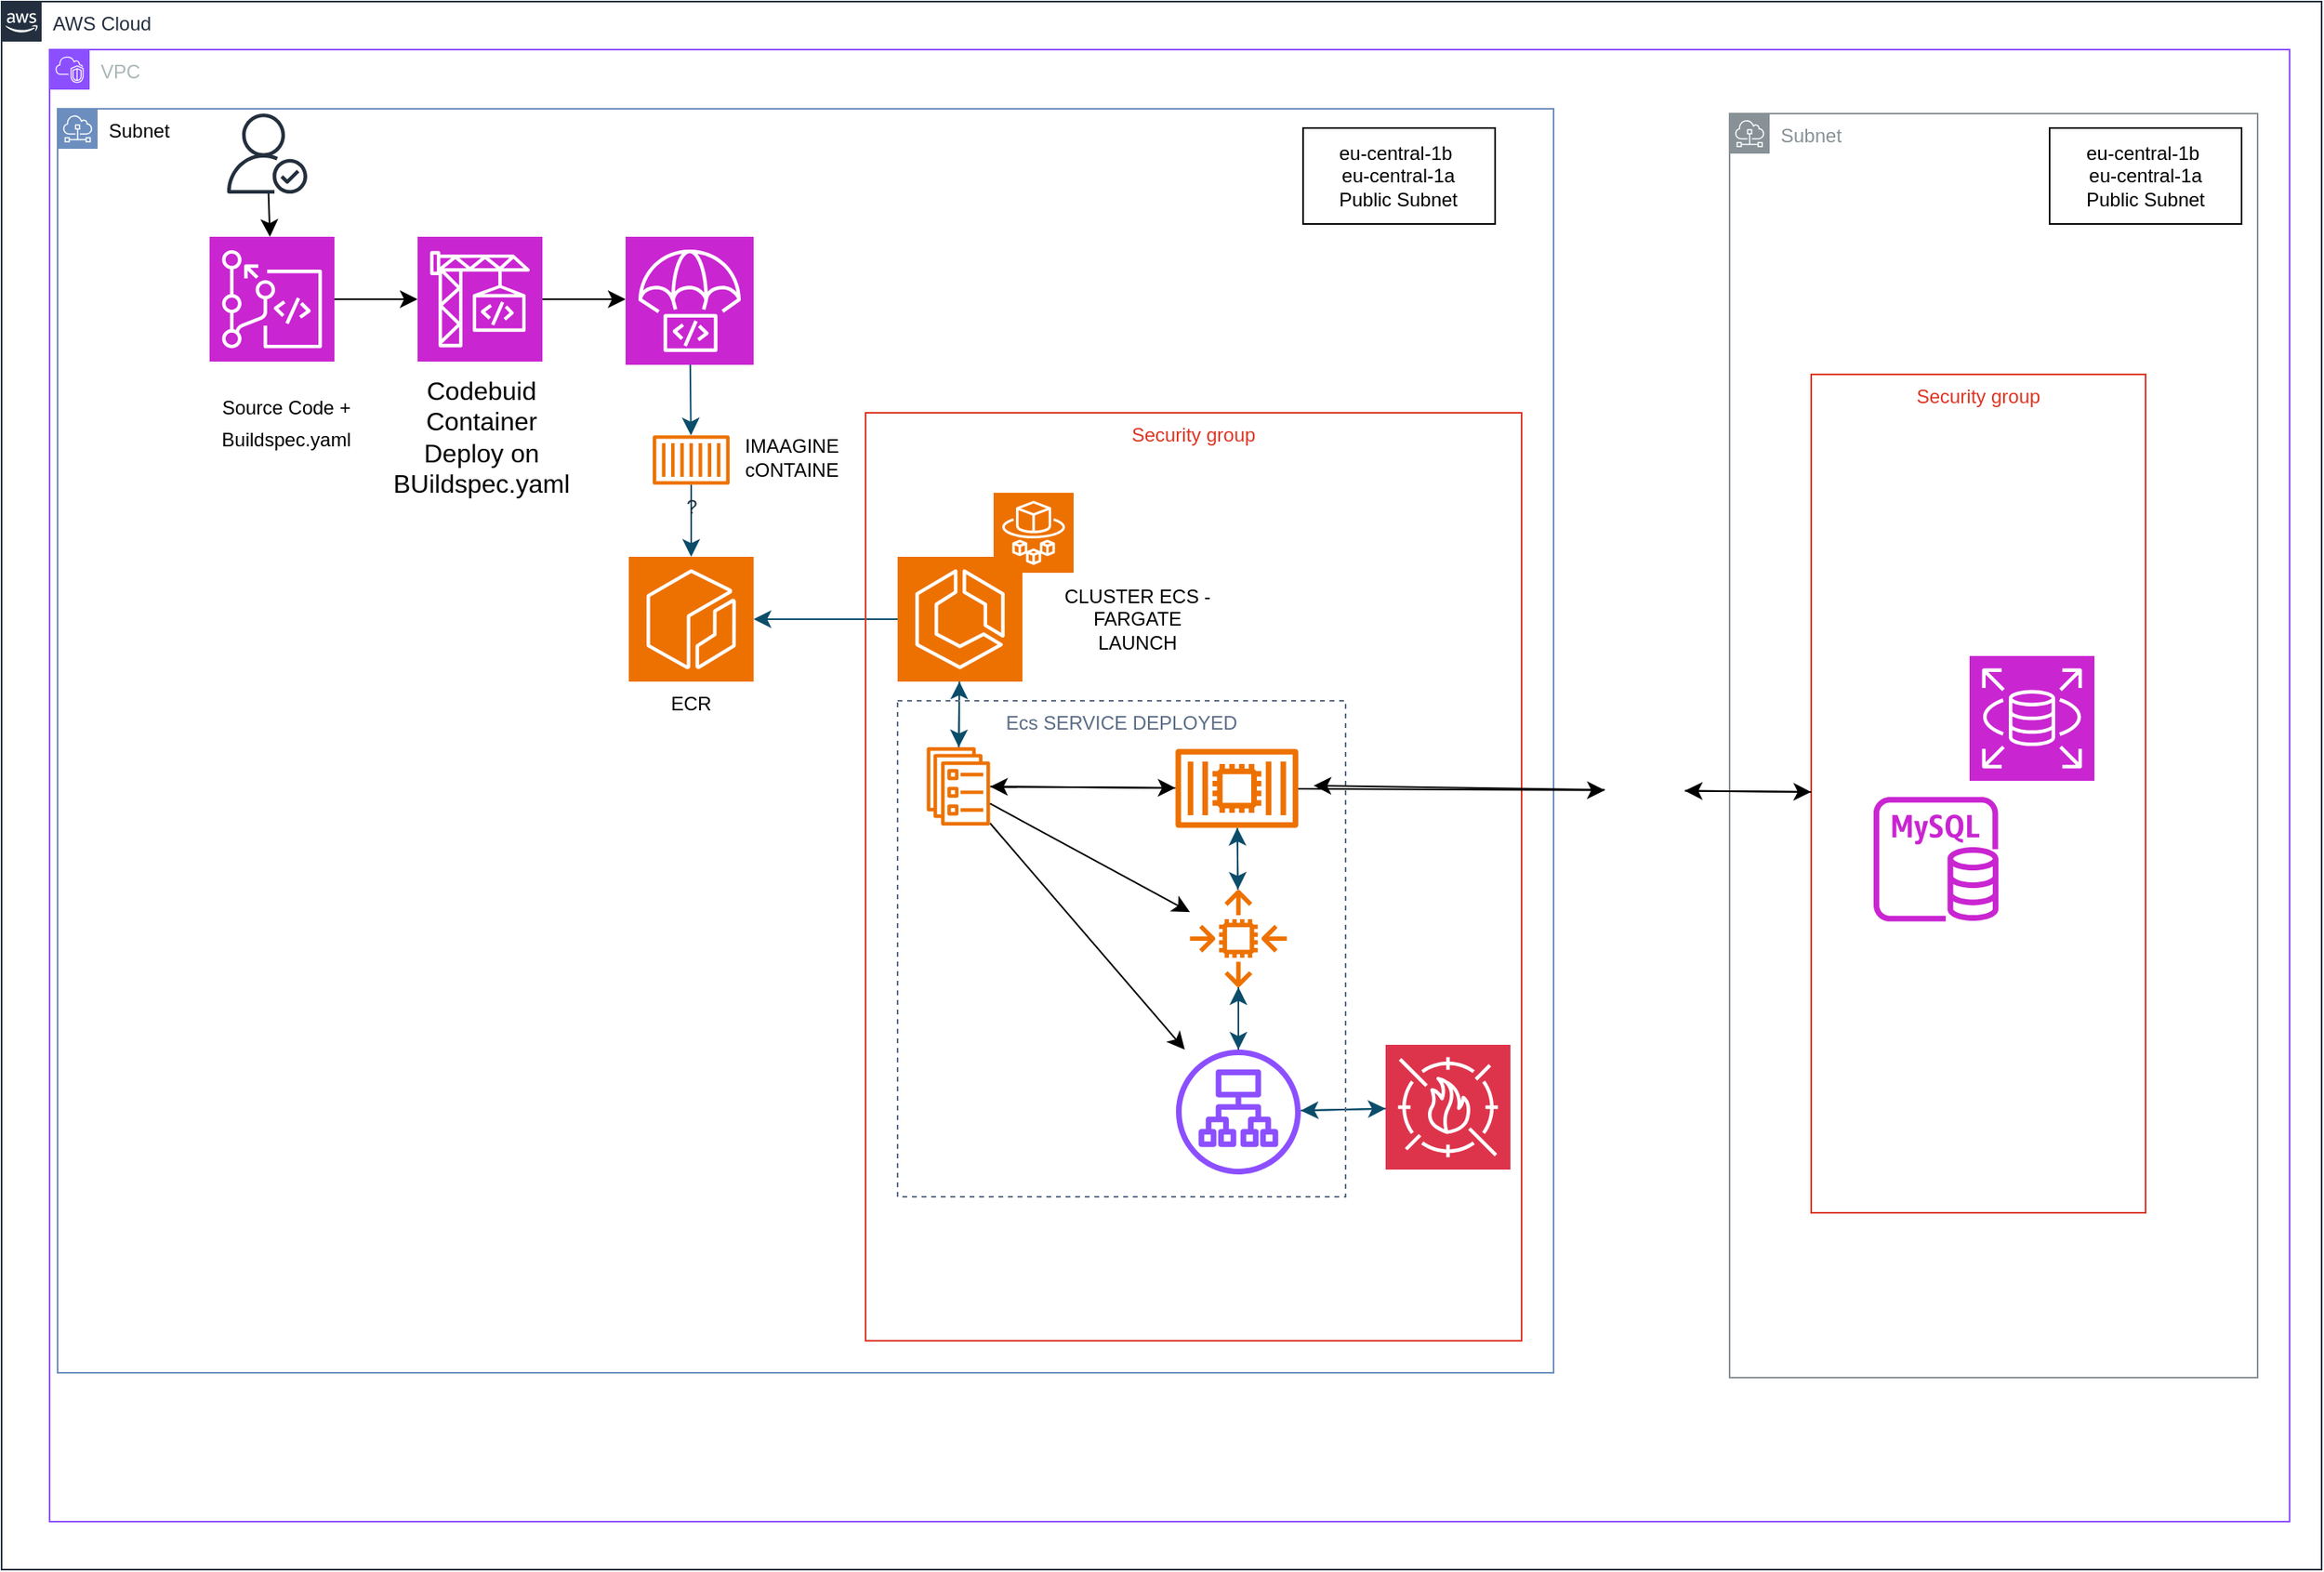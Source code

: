 <mxfile version="24.2.1" type="device" pages="2">
  <diagram id="Ht1M8jgEwFfnCIfOTk4-" name="Page-1">
    <mxGraphModel dx="2074" dy="1679" grid="1" gridSize="10" guides="1" tooltips="1" connect="1" arrows="1" fold="1" page="1" pageScale="1" pageWidth="1169" pageHeight="827" math="0" shadow="0">
      <root>
        <mxCell id="0" />
        <mxCell id="1" parent="0" />
        <mxCell id="UEzPUAAOIrF-is8g5C7q-107" value="" style="rounded=0;whiteSpace=wrap;html=1;labelBackgroundColor=none;fillColor=none;container=1;pointerEvents=0;collapsible=0;recursiveResize=0;strokeColor=none;" parent="1" vertex="1">
          <mxGeometry x="170" y="57" width="1400" height="733" as="geometry" />
        </mxCell>
        <mxCell id="wuM9vbmEsTmZqt_nUGYa-3" style="edgeStyle=none;curved=1;rounded=0;orthogonalLoop=1;jettySize=auto;html=1;fontSize=12;startSize=8;endSize=8;" parent="UEzPUAAOIrF-is8g5C7q-107" source="WlgoB8xV70YwmdUqYnxU-7" target="WlgoB8xV70YwmdUqYnxU-8" edge="1">
          <mxGeometry relative="1" as="geometry" />
        </mxCell>
        <mxCell id="WlgoB8xV70YwmdUqYnxU-7" value="" style="sketch=0;points=[[0,0,0],[0.25,0,0],[0.5,0,0],[0.75,0,0],[1,0,0],[0,1,0],[0.25,1,0],[0.5,1,0],[0.75,1,0],[1,1,0],[0,0.25,0],[0,0.5,0],[0,0.75,0],[1,0.25,0],[1,0.5,0],[1,0.75,0]];outlineConnect=0;fontColor=#232F3E;fillColor=#C925D1;strokeColor=#ffffff;dashed=0;verticalLabelPosition=bottom;verticalAlign=top;align=center;html=1;fontSize=12;fontStyle=0;aspect=fixed;shape=mxgraph.aws4.resourceIcon;resIcon=mxgraph.aws4.codecommit;" parent="UEzPUAAOIrF-is8g5C7q-107" vertex="1">
          <mxGeometry x="100" y="20" width="78" height="78" as="geometry" />
        </mxCell>
        <mxCell id="wuM9vbmEsTmZqt_nUGYa-12" style="edgeStyle=none;curved=1;rounded=0;orthogonalLoop=1;jettySize=auto;html=1;fontSize=12;startSize=8;endSize=8;" parent="UEzPUAAOIrF-is8g5C7q-107" source="WlgoB8xV70YwmdUqYnxU-8" edge="1">
          <mxGeometry relative="1" as="geometry">
            <mxPoint x="360" y="59" as="targetPoint" />
          </mxGeometry>
        </mxCell>
        <mxCell id="WlgoB8xV70YwmdUqYnxU-8" value="" style="sketch=0;points=[[0,0,0],[0.25,0,0],[0.5,0,0],[0.75,0,0],[1,0,0],[0,1,0],[0.25,1,0],[0.5,1,0],[0.75,1,0],[1,1,0],[0,0.25,0],[0,0.5,0],[0,0.75,0],[1,0.25,0],[1,0.5,0],[1,0.75,0]];outlineConnect=0;fontColor=#232F3E;fillColor=#C925D1;strokeColor=#ffffff;dashed=0;verticalLabelPosition=bottom;verticalAlign=top;align=center;html=1;fontSize=12;fontStyle=0;aspect=fixed;shape=mxgraph.aws4.resourceIcon;resIcon=mxgraph.aws4.codebuild;" parent="UEzPUAAOIrF-is8g5C7q-107" vertex="1">
          <mxGeometry x="230" y="20" width="78" height="78" as="geometry" />
        </mxCell>
        <mxCell id="wuM9vbmEsTmZqt_nUGYa-4" value="&lt;font style=&quot;font-size: 12px;&quot;&gt;Source Code + Buildspec.yaml&lt;/font&gt;" style="text;strokeColor=none;fillColor=none;html=1;align=center;verticalAlign=middle;whiteSpace=wrap;rounded=0;fontSize=16;" parent="UEzPUAAOIrF-is8g5C7q-107" vertex="1">
          <mxGeometry x="118" y="120" width="60" height="30" as="geometry" />
        </mxCell>
        <mxCell id="wuM9vbmEsTmZqt_nUGYa-11" value="Codebuid Container Deploy on BUildspec.yaml" style="text;strokeColor=none;fillColor=none;html=1;align=center;verticalAlign=middle;whiteSpace=wrap;rounded=0;fontSize=16;" parent="UEzPUAAOIrF-is8g5C7q-107" vertex="1">
          <mxGeometry x="260" y="140" width="20" height="10" as="geometry" />
        </mxCell>
        <mxCell id="wuM9vbmEsTmZqt_nUGYa-15" value="" style="sketch=0;points=[[0,0,0],[0.25,0,0],[0.5,0,0],[0.75,0,0],[1,0,0],[0,1,0],[0.25,1,0],[0.5,1,0],[0.75,1,0],[1,1,0],[0,0.25,0],[0,0.5,0],[0,0.75,0],[1,0.25,0],[1,0.5,0],[1,0.75,0]];outlineConnect=0;fontColor=#232F3E;fillColor=#ED7100;strokeColor=#ffffff;dashed=0;verticalLabelPosition=bottom;verticalAlign=top;align=center;html=1;fontSize=12;fontStyle=0;aspect=fixed;shape=mxgraph.aws4.resourceIcon;resIcon=mxgraph.aws4.ecr;" parent="UEzPUAAOIrF-is8g5C7q-107" vertex="1">
          <mxGeometry x="362" y="220" width="78" height="78" as="geometry" />
        </mxCell>
        <mxCell id="wuM9vbmEsTmZqt_nUGYa-40" style="edgeStyle=none;curved=1;rounded=0;orthogonalLoop=1;jettySize=auto;html=1;strokeColor=#0B4D6A;fontSize=12;startSize=8;endSize=8;" parent="UEzPUAAOIrF-is8g5C7q-107" source="wuM9vbmEsTmZqt_nUGYa-22" target="wuM9vbmEsTmZqt_nUGYa-37" edge="1">
          <mxGeometry relative="1" as="geometry" />
        </mxCell>
        <mxCell id="wuM9vbmEsTmZqt_nUGYa-22" value="" style="sketch=0;points=[[0,0,0],[0.25,0,0],[0.5,0,0],[0.75,0,0],[1,0,0],[0,1,0],[0.25,1,0],[0.5,1,0],[0.75,1,0],[1,1,0],[0,0.25,0],[0,0.5,0],[0,0.75,0],[1,0.25,0],[1,0.5,0],[1,0.75,0]];outlineConnect=0;fontColor=#232F3E;fillColor=#ED7100;strokeColor=#ffffff;dashed=0;verticalLabelPosition=bottom;verticalAlign=top;align=center;html=1;fontSize=12;fontStyle=0;aspect=fixed;shape=mxgraph.aws4.resourceIcon;resIcon=mxgraph.aws4.ecs;" parent="UEzPUAAOIrF-is8g5C7q-107" vertex="1">
          <mxGeometry x="530" y="220" width="78" height="78" as="geometry" />
        </mxCell>
        <mxCell id="wuM9vbmEsTmZqt_nUGYa-23" style="edgeStyle=none;curved=1;rounded=0;orthogonalLoop=1;jettySize=auto;html=1;entryX=1;entryY=0.5;entryDx=0;entryDy=0;entryPerimeter=0;strokeColor=#0B4D6A;fontSize=12;startSize=8;endSize=8;" parent="UEzPUAAOIrF-is8g5C7q-107" source="wuM9vbmEsTmZqt_nUGYa-22" target="wuM9vbmEsTmZqt_nUGYa-15" edge="1">
          <mxGeometry relative="1" as="geometry" />
        </mxCell>
        <mxCell id="wuM9vbmEsTmZqt_nUGYa-16" value="" style="sketch=0;points=[[0,0,0],[0.25,0,0],[0.5,0,0],[0.75,0,0],[1,0,0],[0,1,0],[0.25,1,0],[0.5,1,0],[0.75,1,0],[1,1,0],[0,0.25,0],[0,0.5,0],[0,0.75,0],[1,0.25,0],[1,0.5,0],[1,0.75,0]];outlineConnect=0;fontColor=#232F3E;fillColor=#C925D1;strokeColor=#ffffff;dashed=0;verticalLabelPosition=bottom;verticalAlign=top;align=center;html=1;fontSize=12;fontStyle=0;aspect=fixed;shape=mxgraph.aws4.resourceIcon;resIcon=mxgraph.aws4.codedeploy;" parent="UEzPUAAOIrF-is8g5C7q-107" vertex="1">
          <mxGeometry x="360" y="20" width="80" height="80" as="geometry" />
        </mxCell>
        <mxCell id="WlgoB8xV70YwmdUqYnxU-2" style="edgeStyle=none;curved=1;rounded=0;orthogonalLoop=1;jettySize=auto;html=1;exitX=0;exitY=0.5;exitDx=0;exitDy=0;fontSize=12;startSize=8;endSize=8;" parent="UEzPUAAOIrF-is8g5C7q-107" edge="1">
          <mxGeometry relative="1" as="geometry">
            <mxPoint x="60" y="315" as="sourcePoint" />
            <mxPoint x="60" y="315" as="targetPoint" />
          </mxGeometry>
        </mxCell>
        <mxCell id="wuM9vbmEsTmZqt_nUGYa-17" style="edgeStyle=none;curved=1;rounded=0;orthogonalLoop=1;jettySize=auto;html=1;strokeColor=#0B4D6A;fontSize=12;startSize=8;endSize=8;" parent="UEzPUAAOIrF-is8g5C7q-107" source="wuM9vbmEsTmZqt_nUGYa-20" target="wuM9vbmEsTmZqt_nUGYa-15" edge="1">
          <mxGeometry relative="1" as="geometry" />
        </mxCell>
        <mxCell id="wuM9vbmEsTmZqt_nUGYa-21" value="" style="edgeStyle=none;curved=1;rounded=0;orthogonalLoop=1;jettySize=auto;html=1;strokeColor=#0B4D6A;fontSize=12;startSize=8;endSize=8;" parent="UEzPUAAOIrF-is8g5C7q-107" source="wuM9vbmEsTmZqt_nUGYa-16" target="wuM9vbmEsTmZqt_nUGYa-20" edge="1">
          <mxGeometry relative="1" as="geometry">
            <mxPoint x="400" y="100" as="sourcePoint" />
            <mxPoint x="401" y="275" as="targetPoint" />
          </mxGeometry>
        </mxCell>
        <mxCell id="wuM9vbmEsTmZqt_nUGYa-20" value="?" style="sketch=0;outlineConnect=0;fontColor=#232F3E;gradientColor=none;fillColor=#ED7100;strokeColor=none;dashed=0;verticalLabelPosition=bottom;verticalAlign=top;align=center;html=1;fontSize=12;fontStyle=0;aspect=fixed;pointerEvents=1;shape=mxgraph.aws4.container_1;" parent="UEzPUAAOIrF-is8g5C7q-107" vertex="1">
          <mxGeometry x="377" y="144" width="48" height="31" as="geometry" />
        </mxCell>
        <mxCell id="wuM9vbmEsTmZqt_nUGYa-29" value="ECR" style="whiteSpace=wrap;html=1;strokeColor=none;fillColor=none;" parent="UEzPUAAOIrF-is8g5C7q-107" vertex="1">
          <mxGeometry x="362" y="282" width="78" height="60" as="geometry" />
        </mxCell>
        <mxCell id="wuM9vbmEsTmZqt_nUGYa-32" value="CLUSTER ECS - FARGATE LAUNCH" style="whiteSpace=wrap;html=1;strokeColor=none;fillColor=none;" parent="UEzPUAAOIrF-is8g5C7q-107" vertex="1">
          <mxGeometry x="630" y="225" width="100" height="68" as="geometry" />
        </mxCell>
        <mxCell id="wuM9vbmEsTmZqt_nUGYa-33" value="IMAAGINE cONTAINE" style="whiteSpace=wrap;html=1;fillColor=none;strokeColor=none;" parent="UEzPUAAOIrF-is8g5C7q-107" vertex="1">
          <mxGeometry x="404" y="127.5" width="120" height="60" as="geometry" />
        </mxCell>
        <mxCell id="wuM9vbmEsTmZqt_nUGYa-67" value="" style="edgeStyle=none;curved=1;rounded=0;orthogonalLoop=1;jettySize=auto;html=1;fontSize=12;startSize=8;endSize=8;" parent="UEzPUAAOIrF-is8g5C7q-107" source="wuM9vbmEsTmZqt_nUGYa-37" target="wuM9vbmEsTmZqt_nUGYa-43" edge="1">
          <mxGeometry relative="1" as="geometry" />
        </mxCell>
        <mxCell id="wuM9vbmEsTmZqt_nUGYa-84" style="edgeStyle=none;curved=1;rounded=0;orthogonalLoop=1;jettySize=auto;html=1;fontSize=12;startSize=8;endSize=8;" parent="UEzPUAAOIrF-is8g5C7q-107" source="wuM9vbmEsTmZqt_nUGYa-37" target="wuM9vbmEsTmZqt_nUGYa-45" edge="1">
          <mxGeometry relative="1" as="geometry" />
        </mxCell>
        <mxCell id="wuM9vbmEsTmZqt_nUGYa-37" value="" style="sketch=0;outlineConnect=0;fontColor=#232F3E;gradientColor=none;fillColor=#ED7100;strokeColor=none;dashed=0;verticalLabelPosition=bottom;verticalAlign=top;align=center;html=1;fontSize=12;fontStyle=0;aspect=fixed;pointerEvents=1;shape=mxgraph.aws4.ecs_service;" parent="UEzPUAAOIrF-is8g5C7q-107" vertex="1">
          <mxGeometry x="548.1" y="339" width="39.81" height="49" as="geometry" />
        </mxCell>
        <mxCell id="wuM9vbmEsTmZqt_nUGYa-38" style="edgeStyle=none;curved=1;rounded=0;orthogonalLoop=1;jettySize=auto;html=1;strokeColor=#0B4D6A;fontSize=12;startSize=8;endSize=8;" parent="UEzPUAAOIrF-is8g5C7q-107" source="wuM9vbmEsTmZqt_nUGYa-37" target="wuM9vbmEsTmZqt_nUGYa-22" edge="1">
          <mxGeometry relative="1" as="geometry" />
        </mxCell>
        <mxCell id="wuM9vbmEsTmZqt_nUGYa-48" value="" style="edgeStyle=none;curved=1;rounded=0;orthogonalLoop=1;jettySize=auto;html=1;strokeColor=#0B4D6A;fontSize=12;startSize=8;endSize=8;" parent="UEzPUAAOIrF-is8g5C7q-107" source="wuM9vbmEsTmZqt_nUGYa-43" target="wuM9vbmEsTmZqt_nUGYa-46" edge="1">
          <mxGeometry relative="1" as="geometry" />
        </mxCell>
        <mxCell id="wuM9vbmEsTmZqt_nUGYa-68" value="" style="edgeStyle=none;curved=1;rounded=0;orthogonalLoop=1;jettySize=auto;html=1;fontSize=12;startSize=8;endSize=8;" parent="UEzPUAAOIrF-is8g5C7q-107" source="wuM9vbmEsTmZqt_nUGYa-43" target="wuM9vbmEsTmZqt_nUGYa-37" edge="1">
          <mxGeometry relative="1" as="geometry" />
        </mxCell>
        <mxCell id="wuM9vbmEsTmZqt_nUGYa-43" value="" style="sketch=0;outlineConnect=0;fontColor=#232F3E;gradientColor=none;fillColor=#ED7100;strokeColor=none;dashed=0;verticalLabelPosition=bottom;verticalAlign=top;align=center;html=1;fontSize=12;fontStyle=0;aspect=fixed;pointerEvents=1;shape=mxgraph.aws4.container_2;" parent="UEzPUAAOIrF-is8g5C7q-107" vertex="1">
          <mxGeometry x="703.71" y="340" width="76.71" height="49.54" as="geometry" />
        </mxCell>
        <mxCell id="wuM9vbmEsTmZqt_nUGYa-49" value="" style="edgeStyle=none;curved=1;rounded=0;orthogonalLoop=1;jettySize=auto;html=1;strokeColor=#0B4D6A;fontSize=12;startSize=8;endSize=8;" parent="UEzPUAAOIrF-is8g5C7q-107" source="wuM9vbmEsTmZqt_nUGYa-45" target="wuM9vbmEsTmZqt_nUGYa-46" edge="1">
          <mxGeometry relative="1" as="geometry" />
        </mxCell>
        <mxCell id="wuM9vbmEsTmZqt_nUGYa-53" value="" style="edgeStyle=none;curved=1;rounded=0;orthogonalLoop=1;jettySize=auto;html=1;strokeColor=#0B4D6A;fontSize=12;startSize=8;endSize=8;" parent="UEzPUAAOIrF-is8g5C7q-107" source="wuM9vbmEsTmZqt_nUGYa-45" target="wuM9vbmEsTmZqt_nUGYa-51" edge="1">
          <mxGeometry relative="1" as="geometry" />
        </mxCell>
        <mxCell id="wuM9vbmEsTmZqt_nUGYa-45" value="" style="sketch=0;outlineConnect=0;fontColor=#232F3E;gradientColor=none;fillColor=#8C4FFF;strokeColor=none;dashed=0;verticalLabelPosition=bottom;verticalAlign=top;align=center;html=1;fontSize=12;fontStyle=0;aspect=fixed;pointerEvents=1;shape=mxgraph.aws4.application_load_balancer;" parent="UEzPUAAOIrF-is8g5C7q-107" vertex="1">
          <mxGeometry x="704.0" y="528" width="78" height="78" as="geometry" />
        </mxCell>
        <mxCell id="wuM9vbmEsTmZqt_nUGYa-47" value="" style="edgeStyle=none;curved=1;rounded=0;orthogonalLoop=1;jettySize=auto;html=1;strokeColor=#0B4D6A;fontSize=12;startSize=8;endSize=8;" parent="UEzPUAAOIrF-is8g5C7q-107" source="wuM9vbmEsTmZqt_nUGYa-46" target="wuM9vbmEsTmZqt_nUGYa-43" edge="1">
          <mxGeometry relative="1" as="geometry" />
        </mxCell>
        <mxCell id="wuM9vbmEsTmZqt_nUGYa-50" value="" style="edgeStyle=none;curved=1;rounded=0;orthogonalLoop=1;jettySize=auto;html=1;strokeColor=#0B4D6A;fontSize=12;startSize=8;endSize=8;" parent="UEzPUAAOIrF-is8g5C7q-107" source="wuM9vbmEsTmZqt_nUGYa-46" target="wuM9vbmEsTmZqt_nUGYa-45" edge="1">
          <mxGeometry relative="1" as="geometry" />
        </mxCell>
        <mxCell id="wuM9vbmEsTmZqt_nUGYa-46" value="" style="sketch=0;outlineConnect=0;fontColor=#232F3E;gradientColor=none;fillColor=#ED7100;strokeColor=none;dashed=0;verticalLabelPosition=bottom;verticalAlign=top;align=center;html=1;fontSize=12;fontStyle=0;aspect=fixed;pointerEvents=1;shape=mxgraph.aws4.auto_scaling2;" parent="UEzPUAAOIrF-is8g5C7q-107" vertex="1">
          <mxGeometry x="712.5" y="428" width="61" height="61" as="geometry" />
        </mxCell>
        <mxCell id="wuM9vbmEsTmZqt_nUGYa-52" value="" style="edgeStyle=none;curved=1;rounded=0;orthogonalLoop=1;jettySize=auto;html=1;strokeColor=#0B4D6A;fontSize=12;startSize=8;endSize=8;" parent="UEzPUAAOIrF-is8g5C7q-107" source="wuM9vbmEsTmZqt_nUGYa-51" target="wuM9vbmEsTmZqt_nUGYa-45" edge="1">
          <mxGeometry relative="1" as="geometry" />
        </mxCell>
        <mxCell id="wuM9vbmEsTmZqt_nUGYa-51" value="" style="sketch=0;points=[[0,0,0],[0.25,0,0],[0.5,0,0],[0.75,0,0],[1,0,0],[0,1,0],[0.25,1,0],[0.5,1,0],[0.75,1,0],[1,1,0],[0,0.25,0],[0,0.5,0],[0,0.75,0],[1,0.25,0],[1,0.5,0],[1,0.75,0]];outlineConnect=0;fontColor=#232F3E;fillColor=#DD344C;strokeColor=#ffffff;dashed=0;verticalLabelPosition=bottom;verticalAlign=top;align=center;html=1;fontSize=12;fontStyle=0;aspect=fixed;shape=mxgraph.aws4.resourceIcon;resIcon=mxgraph.aws4.waf;" parent="UEzPUAAOIrF-is8g5C7q-107" vertex="1">
          <mxGeometry x="835" y="525" width="78" height="78" as="geometry" />
        </mxCell>
        <mxCell id="wuM9vbmEsTmZqt_nUGYa-28" value="" style="sketch=0;points=[[0,0,0],[0.25,0,0],[0.5,0,0],[0.75,0,0],[1,0,0],[0,1,0],[0.25,1,0],[0.5,1,0],[0.75,1,0],[1,1,0],[0,0.25,0],[0,0.5,0],[0,0.75,0],[1,0.25,0],[1,0.5,0],[1,0.75,0]];outlineConnect=0;fontColor=#232F3E;fillColor=#ED7100;strokeColor=#ffffff;dashed=0;verticalLabelPosition=bottom;verticalAlign=top;align=center;html=1;fontSize=12;fontStyle=0;aspect=fixed;shape=mxgraph.aws4.resourceIcon;resIcon=mxgraph.aws4.fargate;" parent="UEzPUAAOIrF-is8g5C7q-107" vertex="1">
          <mxGeometry x="590" y="180" width="50" height="50" as="geometry" />
        </mxCell>
        <mxCell id="wuM9vbmEsTmZqt_nUGYa-54" value="Subnet" style="sketch=0;outlineConnect=0;html=1;whiteSpace=wrap;fontSize=12;fontStyle=0;shape=mxgraph.aws4.group;grIcon=mxgraph.aws4.group_subnet;strokeColor=#6c8ebf;fillColor=none;verticalAlign=top;align=left;spacingLeft=30;dashed=0;" parent="UEzPUAAOIrF-is8g5C7q-107" vertex="1">
          <mxGeometry x="5" y="-60" width="935" height="790" as="geometry" />
        </mxCell>
        <mxCell id="wuM9vbmEsTmZqt_nUGYa-83" value="" style="edgeStyle=none;curved=1;rounded=0;orthogonalLoop=1;jettySize=auto;html=1;fontSize=12;startSize=8;endSize=8;" parent="UEzPUAAOIrF-is8g5C7q-107" source="wuM9vbmEsTmZqt_nUGYa-37" target="wuM9vbmEsTmZqt_nUGYa-46" edge="1">
          <mxGeometry relative="1" as="geometry" />
        </mxCell>
        <mxCell id="wuM9vbmEsTmZqt_nUGYa-41" value="Ecs SERVICE DEPLOYED" style="fillColor=none;strokeColor=#5A6C86;dashed=1;verticalAlign=top;fontStyle=0;fontColor=#5A6C86;whiteSpace=wrap;html=1;" parent="UEzPUAAOIrF-is8g5C7q-107" vertex="1">
          <mxGeometry x="530" y="310" width="280" height="310" as="geometry" />
        </mxCell>
        <mxCell id="wuM9vbmEsTmZqt_nUGYa-86" value="" style="sketch=0;outlineConnect=0;fontColor=#232F3E;gradientColor=none;fillColor=#C925D1;strokeColor=none;dashed=0;verticalLabelPosition=bottom;verticalAlign=top;align=center;html=1;fontSize=12;fontStyle=0;aspect=fixed;pointerEvents=1;shape=mxgraph.aws4.rds_mysql_instance;" parent="UEzPUAAOIrF-is8g5C7q-107" vertex="1">
          <mxGeometry x="1140" y="370" width="78" height="78" as="geometry" />
        </mxCell>
        <mxCell id="wuM9vbmEsTmZqt_nUGYa-89" value="" style="sketch=0;points=[[0,0,0],[0.25,0,0],[0.5,0,0],[0.75,0,0],[1,0,0],[0,1,0],[0.25,1,0],[0.5,1,0],[0.75,1,0],[1,1,0],[0,0.25,0],[0,0.5,0],[0,0.75,0],[1,0.25,0],[1,0.5,0],[1,0.75,0]];outlineConnect=0;fontColor=#232F3E;fillColor=#C925D1;strokeColor=#ffffff;dashed=0;verticalLabelPosition=bottom;verticalAlign=top;align=center;html=1;fontSize=12;fontStyle=0;aspect=fixed;shape=mxgraph.aws4.resourceIcon;resIcon=mxgraph.aws4.rds;" parent="UEzPUAAOIrF-is8g5C7q-107" vertex="1">
          <mxGeometry x="1200" y="282" width="78" height="78" as="geometry" />
        </mxCell>
        <mxCell id="wuM9vbmEsTmZqt_nUGYa-92" value="Security group" style="fillColor=none;strokeColor=#DD3522;verticalAlign=top;fontStyle=0;fontColor=#DD3522;whiteSpace=wrap;html=1;" parent="UEzPUAAOIrF-is8g5C7q-107" vertex="1">
          <mxGeometry x="510" y="130" width="410" height="580" as="geometry" />
        </mxCell>
        <mxCell id="UEzPUAAOIrF-is8g5C7q-74" value="AWS Cloud" style="points=[[0,0],[0.25,0],[0.5,0],[0.75,0],[1,0],[1,0.25],[1,0.5],[1,0.75],[1,1],[0.75,1],[0.5,1],[0.25,1],[0,1],[0,0.75],[0,0.5],[0,0.25]];outlineConnect=0;gradientColor=none;html=1;whiteSpace=wrap;fontSize=12;fontStyle=0;shape=mxgraph.aws4.group;grIcon=mxgraph.aws4.group_aws_cloud_alt;strokeColor=#232F3E;fillColor=none;verticalAlign=top;align=left;spacingLeft=30;fontColor=#232F3E;dashed=0;labelBackgroundColor=#ffffff;container=1;pointerEvents=0;collapsible=0;recursiveResize=0;" parent="1" vertex="1">
          <mxGeometry x="140" y="-70" width="1450" height="980" as="geometry" />
        </mxCell>
        <mxCell id="wuM9vbmEsTmZqt_nUGYa-25" value="VPC" style="points=[[0,0],[0.25,0],[0.5,0],[0.75,0],[1,0],[1,0.25],[1,0.5],[1,0.75],[1,1],[0.75,1],[0.5,1],[0.25,1],[0,1],[0,0.75],[0,0.5],[0,0.25]];outlineConnect=0;gradientColor=none;html=1;whiteSpace=wrap;fontSize=12;fontStyle=0;container=1;pointerEvents=0;collapsible=0;recursiveResize=0;shape=mxgraph.aws4.group;grIcon=mxgraph.aws4.group_vpc2;strokeColor=#8C4FFF;fillColor=none;verticalAlign=top;align=left;spacingLeft=30;fontColor=#AAB7B8;dashed=0;" parent="1" vertex="1">
          <mxGeometry x="170" y="-40" width="1400" height="920" as="geometry" />
        </mxCell>
        <mxCell id="wuM9vbmEsTmZqt_nUGYa-55" value="eu-central-1b&amp;nbsp;&lt;br&gt;eu-central-1a&lt;br&gt;Public Subnet" style="whiteSpace=wrap;html=1;" parent="wuM9vbmEsTmZqt_nUGYa-25" vertex="1">
          <mxGeometry x="783.42" y="49" width="120" height="60" as="geometry" />
        </mxCell>
        <mxCell id="wuM9vbmEsTmZqt_nUGYa-101" value="Security group" style="fillColor=none;strokeColor=#DD3522;verticalAlign=top;fontStyle=0;fontColor=#DD3522;whiteSpace=wrap;html=1;" parent="wuM9vbmEsTmZqt_nUGYa-25" vertex="1">
          <mxGeometry x="1101" y="203" width="209" height="524" as="geometry" />
        </mxCell>
        <mxCell id="wuM9vbmEsTmZqt_nUGYa-112" value="Subnet" style="sketch=0;outlineConnect=0;gradientColor=none;html=1;whiteSpace=wrap;fontSize=12;fontStyle=0;shape=mxgraph.aws4.group;grIcon=mxgraph.aws4.group_subnet;strokeColor=#879196;fillColor=none;verticalAlign=top;align=left;spacingLeft=30;fontColor=#879196;dashed=0;" parent="wuM9vbmEsTmZqt_nUGYa-25" vertex="1">
          <mxGeometry x="1050" y="40" width="330" height="790" as="geometry" />
        </mxCell>
        <mxCell id="wuM9vbmEsTmZqt_nUGYa-114" value="eu-central-1b&amp;nbsp;&lt;br&gt;eu-central-1a&lt;br&gt;Public Subnet" style="whiteSpace=wrap;html=1;" parent="wuM9vbmEsTmZqt_nUGYa-25" vertex="1">
          <mxGeometry x="1250" y="49" width="120" height="60" as="geometry" />
        </mxCell>
        <mxCell id="wuM9vbmEsTmZqt_nUGYa-1" value="" style="sketch=0;outlineConnect=0;fontColor=#232F3E;gradientColor=none;fillColor=#232F3D;strokeColor=none;dashed=0;verticalLabelPosition=bottom;verticalAlign=top;align=center;html=1;fontSize=12;fontStyle=0;aspect=fixed;pointerEvents=1;shape=mxgraph.aws4.authenticated_user;" parent="1" vertex="1">
          <mxGeometry x="281" width="50" height="50" as="geometry" />
        </mxCell>
        <mxCell id="wuM9vbmEsTmZqt_nUGYa-113" value="" style="edgeStyle=none;curved=1;rounded=0;orthogonalLoop=1;jettySize=auto;html=1;fontSize=12;startSize=8;endSize=8;" parent="1" source="wuM9vbmEsTmZqt_nUGYa-1" target="WlgoB8xV70YwmdUqYnxU-7" edge="1">
          <mxGeometry relative="1" as="geometry" />
        </mxCell>
        <mxCell id="wuM9vbmEsTmZqt_nUGYa-124" value="" style="edgeStyle=none;curved=1;rounded=0;orthogonalLoop=1;jettySize=auto;html=1;fontSize=12;startSize=8;endSize=8;" parent="1" target="wuM9vbmEsTmZqt_nUGYa-101" edge="1">
          <mxGeometry relative="1" as="geometry">
            <mxPoint x="1192" y="423.24" as="sourcePoint" />
          </mxGeometry>
        </mxCell>
        <mxCell id="wuM9vbmEsTmZqt_nUGYa-126" value="" style="edgeStyle=none;curved=1;rounded=0;orthogonalLoop=1;jettySize=auto;html=1;fontSize=12;startSize=8;endSize=8;" parent="1" edge="1">
          <mxGeometry relative="1" as="geometry">
            <mxPoint x="960" y="420" as="targetPoint" />
            <mxPoint x="1142" y="422.638" as="sourcePoint" />
          </mxGeometry>
        </mxCell>
        <mxCell id="wuM9vbmEsTmZqt_nUGYa-118" style="edgeStyle=none;curved=1;rounded=0;orthogonalLoop=1;jettySize=auto;html=1;fontSize=12;startSize=8;endSize=8;" parent="1" source="wuM9vbmEsTmZqt_nUGYa-43" edge="1">
          <mxGeometry relative="1" as="geometry">
            <mxPoint x="1142" y="422.879" as="targetPoint" />
          </mxGeometry>
        </mxCell>
        <mxCell id="wuM9vbmEsTmZqt_nUGYa-125" value="" style="edgeStyle=none;curved=1;rounded=0;orthogonalLoop=1;jettySize=auto;html=1;fontSize=12;startSize=8;endSize=8;" parent="1" source="wuM9vbmEsTmZqt_nUGYa-101" edge="1">
          <mxGeometry relative="1" as="geometry">
            <mxPoint x="1192" y="423.24" as="targetPoint" />
          </mxGeometry>
        </mxCell>
      </root>
    </mxGraphModel>
  </diagram>
  <diagram id="ucpXYvyoQpwKEohuX7Lk" name="Page-2">
    <mxGraphModel dx="794" dy="902" grid="0" gridSize="10" guides="1" tooltips="1" connect="1" arrows="1" fold="1" page="0" pageScale="1" pageWidth="827" pageHeight="1169" math="0" shadow="0">
      <root>
        <mxCell id="0" />
        <mxCell id="1" parent="0" />
      </root>
    </mxGraphModel>
  </diagram>
</mxfile>
